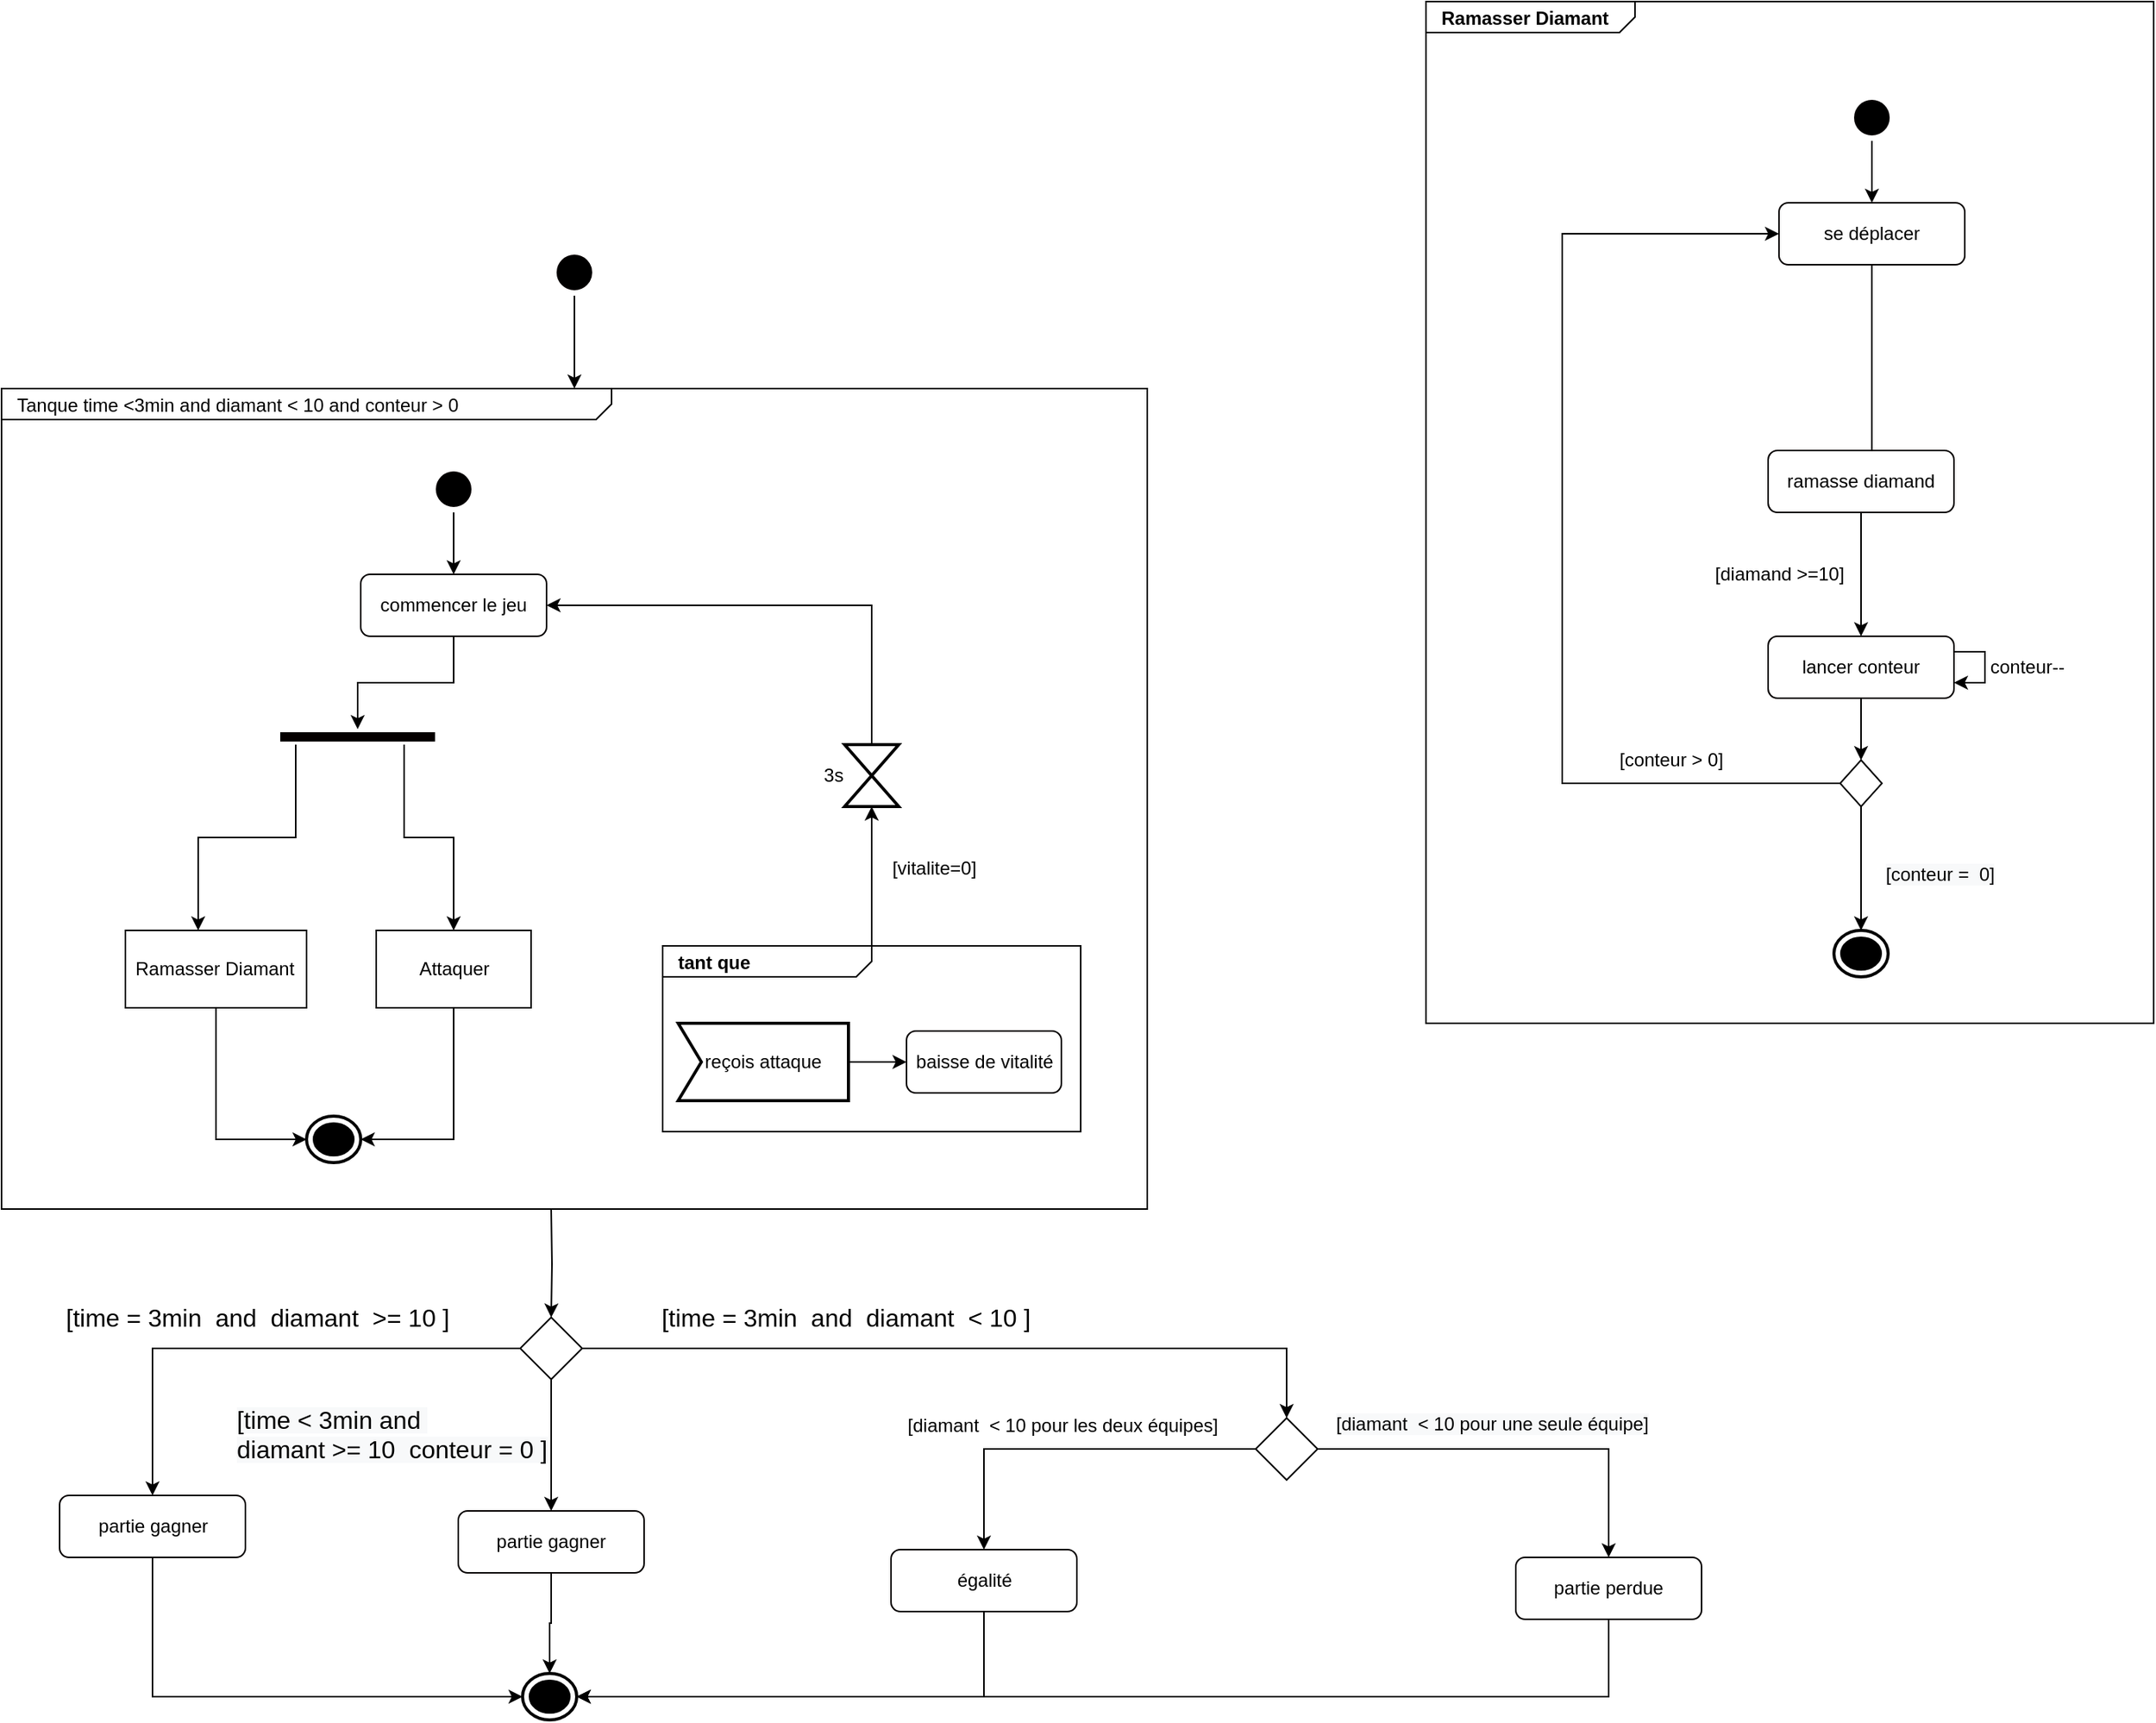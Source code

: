 <mxfile version="16.1.2" type="device"><diagram id="l6JWg87kwL08FoQXZWTi" name="Page-1"><mxGraphModel dx="1632" dy="460" grid="1" gridSize="10" guides="1" tooltips="1" connect="1" arrows="1" fold="1" page="1" pageScale="1" pageWidth="850" pageHeight="1100" math="0" shadow="0"><root><mxCell id="0"/><mxCell id="1" parent="0"/><mxCell id="JpFvLGKvWGRZDZKmJ9A8-59" value="[diamand&amp;lt;10]" style="text;html=1;align=center;verticalAlign=middle;resizable=0;points=[];autosize=1;strokeColor=none;fillColor=none;" parent="1" vertex="1"><mxGeometry x="-260" y="720" width="90" height="20" as="geometry"/></mxCell><mxCell id="UZRSEcPjP-K6tSX_-f0m-9" value="&lt;p style=&quot;margin: 0px ; margin-top: 4px ; margin-left: 10px ; text-align: left&quot;&gt;&lt;b&gt;Ramasser Diamant&lt;/b&gt;&lt;/p&gt;&lt;b&gt;&lt;br&gt;&lt;br&gt;&lt;/b&gt;" style="html=1;shape=mxgraph.sysml.package;align=left;spacingLeft=5;verticalAlign=top;spacingTop=-3;labelX=135;html=1;overflow=fill;" vertex="1" parent="1"><mxGeometry x="460" y="40" width="470" height="660" as="geometry"/></mxCell><mxCell id="JpFvLGKvWGRZDZKmJ9A8-53" style="edgeStyle=orthogonalEdgeStyle;rounded=0;orthogonalLoop=1;jettySize=auto;html=1;exitX=0.5;exitY=1;exitDx=0;exitDy=0;startArrow=none;entryX=0.5;entryY=0;entryDx=0;entryDy=0;entryPerimeter=0;" parent="1" source="UZRSEcPjP-K6tSX_-f0m-8" edge="1" target="UZRSEcPjP-K6tSX_-f0m-8"><mxGeometry relative="1" as="geometry"><mxPoint x="741" y="700" as="targetPoint"/><Array as="points"/><mxPoint x="741" y="670" as="sourcePoint"/></mxGeometry></mxCell><mxCell id="UZRSEcPjP-K6tSX_-f0m-1" style="edgeStyle=orthogonalEdgeStyle;rounded=0;orthogonalLoop=1;jettySize=auto;html=1;entryX=0.558;entryY=0.25;entryDx=0;entryDy=0;entryPerimeter=0;" edge="1" parent="1" source="UZRSEcPjP-K6tSX_-f0m-2" target="UZRSEcPjP-K6tSX_-f0m-4"><mxGeometry relative="1" as="geometry"/></mxCell><mxCell id="UZRSEcPjP-K6tSX_-f0m-2" value="se déplacer" style="rounded=1;whiteSpace=wrap;html=1;strokeColor=#050000;" vertex="1" parent="1"><mxGeometry x="688" y="170" width="120" height="40" as="geometry"/></mxCell><mxCell id="UZRSEcPjP-K6tSX_-f0m-3" style="edgeStyle=orthogonalEdgeStyle;rounded=0;orthogonalLoop=1;jettySize=auto;html=1;" edge="1" parent="1" source="UZRSEcPjP-K6tSX_-f0m-4" target="UZRSEcPjP-K6tSX_-f0m-5"><mxGeometry relative="1" as="geometry"/></mxCell><mxCell id="UZRSEcPjP-K6tSX_-f0m-4" value="ramasse diamand" style="rounded=1;whiteSpace=wrap;html=1;strokeColor=#050000;" vertex="1" parent="1"><mxGeometry x="681" y="330" width="120" height="40" as="geometry"/></mxCell><mxCell id="UZRSEcPjP-K6tSX_-f0m-21" style="edgeStyle=orthogonalEdgeStyle;rounded=0;orthogonalLoop=1;jettySize=auto;html=1;entryX=0.5;entryY=0;entryDx=0;entryDy=0;" edge="1" parent="1" source="UZRSEcPjP-K6tSX_-f0m-5" target="UZRSEcPjP-K6tSX_-f0m-20"><mxGeometry relative="1" as="geometry"/></mxCell><mxCell id="UZRSEcPjP-K6tSX_-f0m-5" value="lancer conteur" style="rounded=1;whiteSpace=wrap;html=1;strokeColor=#050000;" vertex="1" parent="1"><mxGeometry x="681" y="450" width="120" height="40" as="geometry"/></mxCell><mxCell id="UZRSEcPjP-K6tSX_-f0m-6" style="edgeStyle=orthogonalEdgeStyle;rounded=0;orthogonalLoop=1;jettySize=auto;html=1;" edge="1" parent="1" source="UZRSEcPjP-K6tSX_-f0m-5" target="UZRSEcPjP-K6tSX_-f0m-5"><mxGeometry relative="1" as="geometry"><Array as="points"><mxPoint x="821" y="460"/></Array></mxGeometry></mxCell><mxCell id="UZRSEcPjP-K6tSX_-f0m-7" value="conteur--" style="text;html=1;align=center;verticalAlign=middle;resizable=0;points=[];autosize=1;strokeColor=none;fillColor=none;" vertex="1" parent="1"><mxGeometry x="818" y="460" width="60" height="20" as="geometry"/></mxCell><mxCell id="JpFvLGKvWGRZDZKmJ9A8-47" value="[diamand &amp;gt;=10]" style="text;html=1;align=center;verticalAlign=middle;resizable=0;points=[];autosize=1;strokeColor=none;fillColor=none;" parent="1" vertex="1"><mxGeometry x="638" y="400" width="100" height="20" as="geometry"/></mxCell><mxCell id="UZRSEcPjP-K6tSX_-f0m-10" style="edgeStyle=orthogonalEdgeStyle;rounded=0;orthogonalLoop=1;jettySize=auto;html=1;" edge="1" parent="1" source="UZRSEcPjP-K6tSX_-f0m-11"><mxGeometry relative="1" as="geometry"><mxPoint x="748" y="170" as="targetPoint"/></mxGeometry></mxCell><mxCell id="UZRSEcPjP-K6tSX_-f0m-11" value="" style="ellipse;html=1;shape=startState;fillColor=#000000;strokeColor=#050000;" vertex="1" parent="1"><mxGeometry x="733" y="100" width="30" height="30" as="geometry"/></mxCell><mxCell id="UZRSEcPjP-K6tSX_-f0m-18" value="&lt;p style=&quot;margin: 0px ; margin-top: 4px ; margin-left: 10px ; text-align: left&quot;&gt;Tanque time &amp;lt;3min and diamant &amp;lt; 10 and conteur &amp;gt; 0&lt;/p&gt;" style="html=1;shape=mxgraph.sysml.package;align=left;spacingLeft=5;verticalAlign=top;spacingTop=-3;labelX=394.33;html=1;overflow=fill;" vertex="1" parent="1"><mxGeometry x="-460" y="290" width="740" height="530" as="geometry"/></mxCell><mxCell id="JpFvLGKvWGRZDZKmJ9A8-5" style="edgeStyle=orthogonalEdgeStyle;rounded=0;orthogonalLoop=1;jettySize=auto;html=1;" parent="1" source="JpFvLGKvWGRZDZKmJ9A8-2" target="JpFvLGKvWGRZDZKmJ9A8-4" edge="1"><mxGeometry relative="1" as="geometry"/></mxCell><mxCell id="JpFvLGKvWGRZDZKmJ9A8-11" style="edgeStyle=orthogonalEdgeStyle;rounded=0;orthogonalLoop=1;jettySize=auto;html=1;" parent="1" source="JpFvLGKvWGRZDZKmJ9A8-3" edge="1"><mxGeometry relative="1" as="geometry"><Array as="points"><mxPoint x="-270" y="580"/><mxPoint x="-333" y="580"/></Array><mxPoint x="-333" y="640" as="targetPoint"/></mxGeometry></mxCell><mxCell id="JpFvLGKvWGRZDZKmJ9A8-14" style="edgeStyle=orthogonalEdgeStyle;rounded=0;orthogonalLoop=1;jettySize=auto;html=1;" parent="1" source="JpFvLGKvWGRZDZKmJ9A8-3" edge="1"><mxGeometry relative="1" as="geometry"><mxPoint x="-168" y="640" as="targetPoint"/><Array as="points"><mxPoint x="-200" y="580"/><mxPoint x="-168" y="580"/></Array></mxGeometry></mxCell><mxCell id="JpFvLGKvWGRZDZKmJ9A8-3" value="" style="shape=line;html=1;strokeWidth=6;strokeColor=#050000;" parent="1" vertex="1"><mxGeometry x="-280" y="510" width="100" height="10" as="geometry"/></mxCell><mxCell id="JpFvLGKvWGRZDZKmJ9A8-6" style="edgeStyle=orthogonalEdgeStyle;rounded=0;orthogonalLoop=1;jettySize=auto;html=1;" parent="1" source="JpFvLGKvWGRZDZKmJ9A8-4" target="JpFvLGKvWGRZDZKmJ9A8-3" edge="1"><mxGeometry relative="1" as="geometry"/></mxCell><mxCell id="JpFvLGKvWGRZDZKmJ9A8-4" value="commencer le jeu" style="rounded=1;whiteSpace=wrap;html=1;strokeColor=#050000;" parent="1" vertex="1"><mxGeometry x="-228" y="410" width="120" height="40" as="geometry"/></mxCell><mxCell id="JpFvLGKvWGRZDZKmJ9A8-31" style="edgeStyle=orthogonalEdgeStyle;rounded=0;orthogonalLoop=1;jettySize=auto;html=1;" parent="1" source="JpFvLGKvWGRZDZKmJ9A8-29" target="JpFvLGKvWGRZDZKmJ9A8-30" edge="1"><mxGeometry relative="1" as="geometry"/></mxCell><mxCell id="JpFvLGKvWGRZDZKmJ9A8-38" style="edgeStyle=orthogonalEdgeStyle;rounded=0;orthogonalLoop=1;jettySize=auto;html=1;entryX=0.5;entryY=1;entryDx=0;entryDy=0;entryPerimeter=0;" parent="1" source="JpFvLGKvWGRZDZKmJ9A8-32" target="JpFvLGKvWGRZDZKmJ9A8-36" edge="1"><mxGeometry relative="1" as="geometry"/></mxCell><mxCell id="JpFvLGKvWGRZDZKmJ9A8-32" value="&lt;p style=&quot;margin: 0px ; margin-top: 4px ; margin-left: 10px ; text-align: left&quot;&gt;&lt;b&gt;tant que&lt;/b&gt;&lt;/p&gt;" style="html=1;shape=mxgraph.sysml.package;align=left;spacingLeft=5;verticalAlign=top;spacingTop=-3;labelX=135;html=1;overflow=fill;" parent="1" vertex="1"><mxGeometry x="-33" y="650" width="270" height="120" as="geometry"/></mxCell><mxCell id="JpFvLGKvWGRZDZKmJ9A8-34" style="edgeStyle=orthogonalEdgeStyle;rounded=0;orthogonalLoop=1;jettySize=auto;html=1;" parent="1" source="JpFvLGKvWGRZDZKmJ9A8-29" target="JpFvLGKvWGRZDZKmJ9A8-30" edge="1"><mxGeometry relative="1" as="geometry"/></mxCell><mxCell id="JpFvLGKvWGRZDZKmJ9A8-29" value="reçois attaque" style="html=1;shape=mxgraph.sysml.accEvent;strokeWidth=2;whiteSpace=wrap;align=center;" parent="1" vertex="1"><mxGeometry x="-23" y="700" width="110" height="50" as="geometry"/></mxCell><mxCell id="JpFvLGKvWGRZDZKmJ9A8-30" value="baisse de vitalité" style="rounded=1;whiteSpace=wrap;html=1;strokeColor=#050000;" parent="1" vertex="1"><mxGeometry x="124.5" y="705" width="100" height="40" as="geometry"/></mxCell><mxCell id="JpFvLGKvWGRZDZKmJ9A8-39" style="edgeStyle=orthogonalEdgeStyle;rounded=0;orthogonalLoop=1;jettySize=auto;html=1;entryX=1;entryY=0.5;entryDx=0;entryDy=0;" parent="1" source="JpFvLGKvWGRZDZKmJ9A8-36" target="JpFvLGKvWGRZDZKmJ9A8-4" edge="1"><mxGeometry relative="1" as="geometry"><Array as="points"><mxPoint x="102" y="430"/></Array></mxGeometry></mxCell><mxCell id="JpFvLGKvWGRZDZKmJ9A8-36" value="" style="html=1;shape=mxgraph.sysml.timeEvent;strokeWidth=2;verticalLabelPosition=bottom;verticalAlignment=top;" parent="1" vertex="1"><mxGeometry x="84.5" y="520" width="35" height="40" as="geometry"/></mxCell><mxCell id="JpFvLGKvWGRZDZKmJ9A8-37" value="3s" style="text;html=1;align=center;verticalAlign=middle;resizable=0;points=[];autosize=1;strokeColor=none;fillColor=none;" parent="1" vertex="1"><mxGeometry x="62" y="530" width="30" height="20" as="geometry"/></mxCell><mxCell id="JpFvLGKvWGRZDZKmJ9A8-42" value="[vitalite=0]" style="text;html=1;align=center;verticalAlign=middle;resizable=0;points=[];autosize=1;strokeColor=none;fillColor=none;" parent="1" vertex="1"><mxGeometry x="107" y="590" width="70" height="20" as="geometry"/></mxCell><mxCell id="UZRSEcPjP-K6tSX_-f0m-16" style="edgeStyle=orthogonalEdgeStyle;rounded=0;orthogonalLoop=1;jettySize=auto;html=1;entryX=0;entryY=0.5;entryDx=0;entryDy=0;entryPerimeter=0;" edge="1" parent="1" source="UZRSEcPjP-K6tSX_-f0m-13" target="UZRSEcPjP-K6tSX_-f0m-15"><mxGeometry relative="1" as="geometry"/></mxCell><mxCell id="UZRSEcPjP-K6tSX_-f0m-13" value="Ramasser Diamant&amp;nbsp;" style="html=1;dashed=0;whitespace=wrap;" vertex="1" parent="1"><mxGeometry x="-380" y="640" width="117" height="50" as="geometry"/></mxCell><mxCell id="UZRSEcPjP-K6tSX_-f0m-17" style="edgeStyle=orthogonalEdgeStyle;rounded=0;orthogonalLoop=1;jettySize=auto;html=1;" edge="1" parent="1" source="UZRSEcPjP-K6tSX_-f0m-14" target="UZRSEcPjP-K6tSX_-f0m-15"><mxGeometry relative="1" as="geometry"><Array as="points"><mxPoint x="-168" y="775"/></Array></mxGeometry></mxCell><mxCell id="UZRSEcPjP-K6tSX_-f0m-14" value="Attaquer" style="html=1;dashed=0;whitespace=wrap;" vertex="1" parent="1"><mxGeometry x="-218" y="640" width="100" height="50" as="geometry"/></mxCell><mxCell id="UZRSEcPjP-K6tSX_-f0m-15" value="" style="html=1;shape=mxgraph.sysml.actFinal;strokeWidth=2;verticalLabelPosition=bottom;verticalAlignment=top;" vertex="1" parent="1"><mxGeometry x="-263" y="760" width="35" height="30" as="geometry"/></mxCell><mxCell id="JpFvLGKvWGRZDZKmJ9A8-2" value="" style="ellipse;html=1;shape=startState;fillColor=#000000;strokeColor=#050000;" parent="1" vertex="1"><mxGeometry x="-183" y="340" width="30" height="30" as="geometry"/></mxCell><mxCell id="UZRSEcPjP-K6tSX_-f0m-22" style="edgeStyle=orthogonalEdgeStyle;rounded=0;orthogonalLoop=1;jettySize=auto;html=1;" edge="1" parent="1" source="UZRSEcPjP-K6tSX_-f0m-20" target="UZRSEcPjP-K6tSX_-f0m-2"><mxGeometry relative="1" as="geometry"><Array as="points"><mxPoint x="548" y="545"/><mxPoint x="548" y="190"/></Array></mxGeometry></mxCell><mxCell id="UZRSEcPjP-K6tSX_-f0m-27" style="edgeStyle=orthogonalEdgeStyle;rounded=0;orthogonalLoop=1;jettySize=auto;html=1;entryX=0.5;entryY=0;entryDx=0;entryDy=0;entryPerimeter=0;" edge="1" parent="1" source="UZRSEcPjP-K6tSX_-f0m-20" target="UZRSEcPjP-K6tSX_-f0m-8"><mxGeometry relative="1" as="geometry"/></mxCell><mxCell id="UZRSEcPjP-K6tSX_-f0m-20" value="" style="rhombus;whiteSpace=wrap;html=1;" vertex="1" parent="1"><mxGeometry x="727.5" y="530" width="27" height="30" as="geometry"/></mxCell><mxCell id="UZRSEcPjP-K6tSX_-f0m-23" value="[conteur &amp;gt; 0]" style="text;html=1;align=center;verticalAlign=middle;resizable=0;points=[];autosize=1;strokeColor=none;fillColor=none;" vertex="1" parent="1"><mxGeometry x="578" y="520" width="80" height="20" as="geometry"/></mxCell><mxCell id="UZRSEcPjP-K6tSX_-f0m-25" value="&lt;span style=&quot;color: rgb(0 , 0 , 0) ; font-family: &amp;#34;helvetica&amp;#34; ; font-size: 12px ; font-style: normal ; font-weight: 400 ; letter-spacing: normal ; text-align: center ; text-indent: 0px ; text-transform: none ; word-spacing: 0px ; background-color: rgb(248 , 249 , 250) ; display: inline ; float: none&quot;&gt;[conteur =&amp;nbsp; 0]&lt;/span&gt;" style="text;whiteSpace=wrap;html=1;" vertex="1" parent="1"><mxGeometry x="754.5" y="590" width="90" height="30" as="geometry"/></mxCell><mxCell id="UZRSEcPjP-K6tSX_-f0m-8" value="" style="html=1;shape=mxgraph.sysml.actFinal;strokeWidth=2;verticalLabelPosition=bottom;verticalAlignment=top;" vertex="1" parent="1"><mxGeometry x="723.5" y="640" width="35" height="30" as="geometry"/></mxCell><mxCell id="UZRSEcPjP-K6tSX_-f0m-28" value="partie gagner" style="rounded=1;whiteSpace=wrap;html=1;strokeColor=#050000;" vertex="1" parent="1"><mxGeometry x="-422.5" y="1005" width="120" height="40" as="geometry"/></mxCell><mxCell id="UZRSEcPjP-K6tSX_-f0m-29" style="edgeStyle=orthogonalEdgeStyle;rounded=0;orthogonalLoop=1;jettySize=auto;html=1;entryX=0;entryY=0.5;entryDx=0;entryDy=0;entryPerimeter=0;endArrow=classic;endFill=1;exitX=0.5;exitY=1;exitDx=0;exitDy=0;" edge="1" parent="1" source="UZRSEcPjP-K6tSX_-f0m-28" target="UZRSEcPjP-K6tSX_-f0m-30"><mxGeometry relative="1" as="geometry"><mxPoint x="143" y="1199" as="sourcePoint"/></mxGeometry></mxCell><mxCell id="UZRSEcPjP-K6tSX_-f0m-30" value="" style="html=1;shape=mxgraph.sysml.actFinal;strokeWidth=2;verticalLabelPosition=bottom;verticalAlignment=top;" vertex="1" parent="1"><mxGeometry x="-123.5" y="1120" width="35" height="30" as="geometry"/></mxCell><mxCell id="UZRSEcPjP-K6tSX_-f0m-31" style="edgeStyle=orthogonalEdgeStyle;rounded=0;orthogonalLoop=1;jettySize=auto;html=1;entryX=0.5;entryY=0;entryDx=0;entryDy=0;endArrow=classic;endFill=1;" edge="1" parent="1" target="UZRSEcPjP-K6tSX_-f0m-35"><mxGeometry relative="1" as="geometry"><mxPoint x="-105" y="820" as="sourcePoint"/></mxGeometry></mxCell><mxCell id="UZRSEcPjP-K6tSX_-f0m-32" style="edgeStyle=orthogonalEdgeStyle;rounded=0;orthogonalLoop=1;jettySize=auto;html=1;entryX=0.5;entryY=0;entryDx=0;entryDy=0;endArrow=classic;endFill=1;" edge="1" parent="1" source="UZRSEcPjP-K6tSX_-f0m-35" target="UZRSEcPjP-K6tSX_-f0m-28"><mxGeometry relative="1" as="geometry"/></mxCell><mxCell id="UZRSEcPjP-K6tSX_-f0m-33" style="edgeStyle=orthogonalEdgeStyle;rounded=0;orthogonalLoop=1;jettySize=auto;html=1;entryX=0.5;entryY=0;entryDx=0;entryDy=0;fontSize=16;endArrow=classic;endFill=1;" edge="1" parent="1" source="UZRSEcPjP-K6tSX_-f0m-35" target="UZRSEcPjP-K6tSX_-f0m-38"><mxGeometry relative="1" as="geometry"/></mxCell><mxCell id="UZRSEcPjP-K6tSX_-f0m-34" style="edgeStyle=orthogonalEdgeStyle;rounded=0;orthogonalLoop=1;jettySize=auto;html=1;fontSize=16;endArrow=classic;endFill=1;" edge="1" parent="1" source="UZRSEcPjP-K6tSX_-f0m-35" target="UZRSEcPjP-K6tSX_-f0m-48"><mxGeometry relative="1" as="geometry"><mxPoint x="167" y="940" as="targetPoint"/></mxGeometry></mxCell><mxCell id="UZRSEcPjP-K6tSX_-f0m-35" value="" style="rhombus;whiteSpace=wrap;html=1;" vertex="1" parent="1"><mxGeometry x="-125" y="890" width="40" height="40" as="geometry"/></mxCell><mxCell id="UZRSEcPjP-K6tSX_-f0m-36" value="&lt;font style=&quot;font-size: 16px&quot;&gt;[time = 3min&amp;nbsp; and&amp;nbsp; diamant&amp;nbsp; &amp;gt;= 10 ]&lt;br&gt;&lt;/font&gt;" style="text;html=1;align=center;verticalAlign=middle;resizable=0;points=[];autosize=1;strokeColor=none;fillColor=none;" vertex="1" parent="1"><mxGeometry x="-425" y="880" width="260" height="20" as="geometry"/></mxCell><mxCell id="UZRSEcPjP-K6tSX_-f0m-37" style="edgeStyle=orthogonalEdgeStyle;rounded=0;orthogonalLoop=1;jettySize=auto;html=1;entryX=0.5;entryY=0;entryDx=0;entryDy=0;entryPerimeter=0;fontSize=16;endArrow=classic;endFill=1;" edge="1" parent="1" source="UZRSEcPjP-K6tSX_-f0m-38" target="UZRSEcPjP-K6tSX_-f0m-30"><mxGeometry relative="1" as="geometry"/></mxCell><mxCell id="UZRSEcPjP-K6tSX_-f0m-38" value="partie gagner" style="rounded=1;whiteSpace=wrap;html=1;strokeColor=#050000;" vertex="1" parent="1"><mxGeometry x="-165" y="1015" width="120" height="40" as="geometry"/></mxCell><mxCell id="UZRSEcPjP-K6tSX_-f0m-39" value="&lt;span style=&quot;color: rgb(0 , 0 , 0) ; font-family: &amp;#34;helvetica&amp;#34; ; font-size: 16px ; font-style: normal ; font-weight: 400 ; letter-spacing: normal ; text-align: center ; text-indent: 0px ; text-transform: none ; word-spacing: 0px ; background-color: rgb(248 , 249 , 250) ; display: inline ; float: none&quot;&gt;[time &amp;lt; 3min and&amp;nbsp;&lt;br&gt;&lt;span style=&quot;font-family: &amp;#34;helvetica&amp;#34;&quot;&gt;diamant &amp;gt;= 10&amp;nbsp; conteur&amp;nbsp;&lt;/span&gt;= 0&amp;nbsp;&lt;/span&gt;&lt;span style=&quot;color: rgb(0 , 0 , 0) ; font-size: 16px ; font-style: normal ; font-weight: 400 ; letter-spacing: normal ; text-align: center ; text-indent: 0px ; text-transform: none ; word-spacing: 0px ; background-color: rgb(248 , 249 , 250) ; font-family: &amp;#34;helvetica&amp;#34;&quot;&gt;]&lt;/span&gt;" style="text;whiteSpace=wrap;html=1;fontSize=16;" vertex="1" parent="1"><mxGeometry x="-310" y="940" width="365" height="55" as="geometry"/></mxCell><mxCell id="UZRSEcPjP-K6tSX_-f0m-44" value="&lt;font style=&quot;font-size: 16px&quot;&gt;[time = 3min&amp;nbsp; and&amp;nbsp; diamant&amp;nbsp; &amp;lt; 10 ]&lt;br&gt;&lt;/font&gt;" style="text;html=1;align=center;verticalAlign=middle;resizable=0;points=[];autosize=1;strokeColor=none;fillColor=none;" vertex="1" parent="1"><mxGeometry x="-40" y="880" width="250" height="20" as="geometry"/></mxCell><mxCell id="UZRSEcPjP-K6tSX_-f0m-55" style="edgeStyle=orthogonalEdgeStyle;rounded=0;orthogonalLoop=1;jettySize=auto;html=1;entryX=1;entryY=0.5;entryDx=0;entryDy=0;entryPerimeter=0;" edge="1" parent="1" source="UZRSEcPjP-K6tSX_-f0m-45" target="UZRSEcPjP-K6tSX_-f0m-30"><mxGeometry relative="1" as="geometry"><Array as="points"><mxPoint x="175" y="1135"/></Array></mxGeometry></mxCell><mxCell id="UZRSEcPjP-K6tSX_-f0m-45" value="égalité" style="rounded=1;whiteSpace=wrap;html=1;strokeColor=#050000;" vertex="1" parent="1"><mxGeometry x="114.5" y="1040" width="120" height="40" as="geometry"/></mxCell><mxCell id="UZRSEcPjP-K6tSX_-f0m-56" style="edgeStyle=orthogonalEdgeStyle;rounded=0;orthogonalLoop=1;jettySize=auto;html=1;entryX=1;entryY=0.5;entryDx=0;entryDy=0;entryPerimeter=0;" edge="1" parent="1" source="UZRSEcPjP-K6tSX_-f0m-46" target="UZRSEcPjP-K6tSX_-f0m-30"><mxGeometry relative="1" as="geometry"><Array as="points"><mxPoint x="578" y="1135"/></Array></mxGeometry></mxCell><mxCell id="UZRSEcPjP-K6tSX_-f0m-46" value="partie perdue" style="rounded=1;whiteSpace=wrap;html=1;strokeColor=#050000;" vertex="1" parent="1"><mxGeometry x="518" y="1045" width="120" height="40" as="geometry"/></mxCell><mxCell id="UZRSEcPjP-K6tSX_-f0m-51" style="edgeStyle=orthogonalEdgeStyle;rounded=0;orthogonalLoop=1;jettySize=auto;html=1;" edge="1" parent="1" source="UZRSEcPjP-K6tSX_-f0m-48" target="UZRSEcPjP-K6tSX_-f0m-46"><mxGeometry relative="1" as="geometry"/></mxCell><mxCell id="UZRSEcPjP-K6tSX_-f0m-53" style="edgeStyle=orthogonalEdgeStyle;rounded=0;orthogonalLoop=1;jettySize=auto;html=1;" edge="1" parent="1" source="UZRSEcPjP-K6tSX_-f0m-48" target="UZRSEcPjP-K6tSX_-f0m-45"><mxGeometry relative="1" as="geometry"/></mxCell><mxCell id="UZRSEcPjP-K6tSX_-f0m-48" value="" style="rhombus;whiteSpace=wrap;html=1;" vertex="1" parent="1"><mxGeometry x="350" y="955" width="40" height="40" as="geometry"/></mxCell><mxCell id="UZRSEcPjP-K6tSX_-f0m-50" value="[diamant&amp;nbsp; &amp;lt; 10 pour les deux équipes]" style="text;html=1;align=center;verticalAlign=middle;resizable=0;points=[];autosize=1;strokeColor=none;fillColor=none;" vertex="1" parent="1"><mxGeometry x="114.5" y="950" width="220" height="20" as="geometry"/></mxCell><mxCell id="UZRSEcPjP-K6tSX_-f0m-52" value="&lt;span style=&quot;color: rgb(0 , 0 , 0) ; font-family: &amp;#34;helvetica&amp;#34; ; font-size: 12px ; font-style: normal ; font-weight: 400 ; letter-spacing: normal ; text-align: center ; text-indent: 0px ; text-transform: none ; word-spacing: 0px ; background-color: rgb(248 , 249 , 250) ; display: inline ; float: none&quot;&gt;[diamant&amp;nbsp; &amp;lt; 10 pour une seule équipe]&lt;/span&gt;" style="text;whiteSpace=wrap;html=1;" vertex="1" parent="1"><mxGeometry x="400" y="945" width="230" height="30" as="geometry"/></mxCell><mxCell id="UZRSEcPjP-K6tSX_-f0m-57" value="" style="ellipse;html=1;shape=startState;fillColor=#000000;strokeColor=#050000;" vertex="1" parent="1"><mxGeometry x="-105" y="200" width="30" height="30" as="geometry"/></mxCell><mxCell id="UZRSEcPjP-K6tSX_-f0m-59" style="edgeStyle=orthogonalEdgeStyle;rounded=0;orthogonalLoop=1;jettySize=auto;html=1;exitX=0.5;exitY=1;exitDx=0;exitDy=0;" edge="1" parent="1" source="UZRSEcPjP-K6tSX_-f0m-57" target="UZRSEcPjP-K6tSX_-f0m-18"><mxGeometry relative="1" as="geometry"><mxPoint x="-148" y="390" as="sourcePoint"/><mxPoint x="-148" y="430" as="targetPoint"/></mxGeometry></mxCell></root></mxGraphModel></diagram></mxfile>